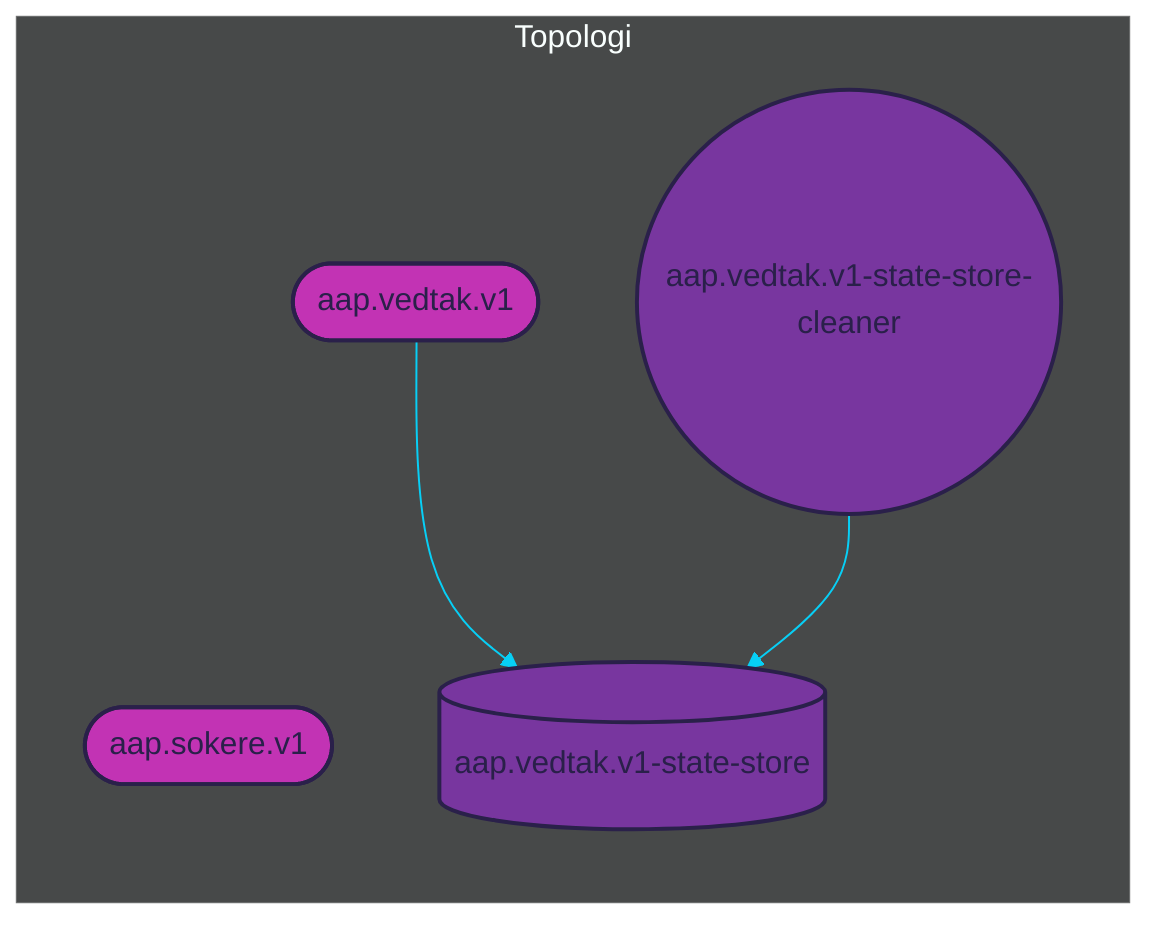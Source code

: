 %%{init: {'theme': 'dark', 'themeVariables': { 'primaryColor': '#07cff6', 'textColor': '#dad9e0', 'lineColor': '#07cff6'}}}%%

graph LR

subgraph Topologi
    %% TOPICS
    aap.sokere.v1([aap.sokere.v1])
	aap.vedtak.v1([aap.vedtak.v1])

    %% JOINS
    

    %% STATE PROCESSORS
    
    
    %% STATE STORES
    aap.vedtak.v1-state-store[(aap.vedtak.v1-state-store)]
    
    %% DATABASES
    
    

    %% PROCESSOR API JOBS
    aap.vedtak.v1-state-store-cleaner((aap.vedtak.v1-state-store-cleaner))
    
    %% JOIN STREAMS
    

    %% TABLE STREAMS
    aap.vedtak.v1 --> aap.vedtak.v1-state-store

    %% JOB STREAMS
    aap.vedtak.v1-state-store-cleaner --> aap.vedtak.v1-state-store
    
    %% BRANCH STREAMS
    

    %% REPARTITION STREAMS
    
    
    %% BASIC STREAMS
    
    
    %% CUSTOM PROCESS STREAMS
    
end

%% COLORS
%% light    #dad9e0
%% purple   #78369f
%% pink     #c233b4
%% dark     #2a204a
%% blue     #07cff6

%% STYLES
style aap.sokere.v1 fill:#c233b4, stroke:#2a204a, stroke-width:2px, color:#2a204a
style aap.vedtak.v1 fill:#c233b4, stroke:#2a204a, stroke-width:2px, color:#2a204a
style aap.vedtak.v1-state-store fill:#78369f, stroke:#2a204a, stroke-width:2px, color:#2a204a
style aap.vedtak.v1-state-store-cleaner fill:#78369f, stroke:#2a204a, stroke-width:2px, color:#2a204a